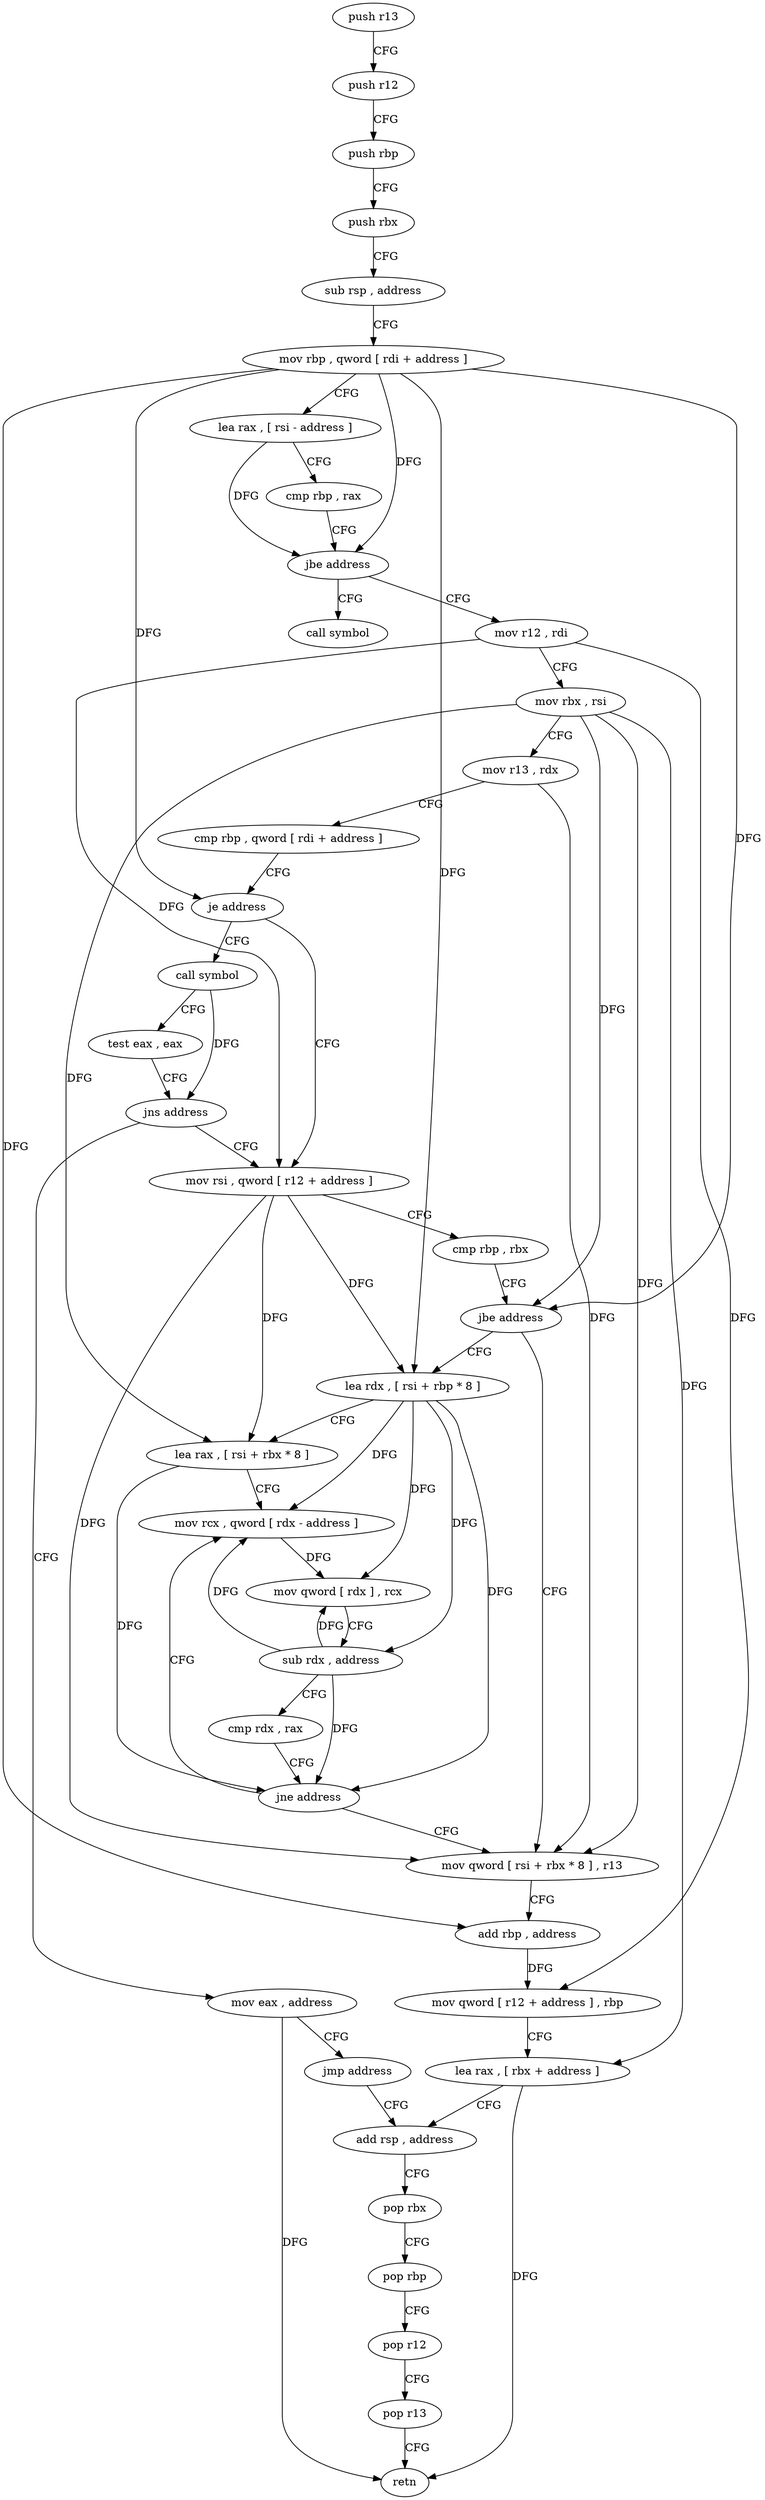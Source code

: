 digraph "func" {
"158970" [label = "push r13" ]
"158972" [label = "push r12" ]
"158974" [label = "push rbp" ]
"158975" [label = "push rbx" ]
"158976" [label = "sub rsp , address" ]
"158980" [label = "mov rbp , qword [ rdi + address ]" ]
"158984" [label = "lea rax , [ rsi - address ]" ]
"158988" [label = "cmp rbp , rax" ]
"158991" [label = "jbe address" ]
"159070" [label = "call symbol" ]
"158993" [label = "mov r12 , rdi" ]
"158996" [label = "mov rbx , rsi" ]
"158999" [label = "mov r13 , rdx" ]
"159002" [label = "cmp rbp , qword [ rdi + address ]" ]
"159006" [label = "je address" ]
"159075" [label = "call symbol" ]
"159008" [label = "mov rsi , qword [ r12 + address ]" ]
"159080" [label = "test eax , eax" ]
"159082" [label = "jns address" ]
"159084" [label = "mov eax , address" ]
"159013" [label = "cmp rbp , rbx" ]
"159016" [label = "jbe address" ]
"159042" [label = "mov qword [ rsi + rbx * 8 ] , r13" ]
"159018" [label = "lea rdx , [ rsi + rbp * 8 ]" ]
"159089" [label = "jmp address" ]
"159059" [label = "add rsp , address" ]
"159046" [label = "add rbp , address" ]
"159050" [label = "mov qword [ r12 + address ] , rbp" ]
"159055" [label = "lea rax , [ rbx + address ]" ]
"159022" [label = "lea rax , [ rsi + rbx * 8 ]" ]
"159026" [label = "mov rcx , qword [ rdx - address ]" ]
"159063" [label = "pop rbx" ]
"159064" [label = "pop rbp" ]
"159065" [label = "pop r12" ]
"159067" [label = "pop r13" ]
"159069" [label = "retn" ]
"159030" [label = "mov qword [ rdx ] , rcx" ]
"159033" [label = "sub rdx , address" ]
"159037" [label = "cmp rdx , rax" ]
"159040" [label = "jne address" ]
"158970" -> "158972" [ label = "CFG" ]
"158972" -> "158974" [ label = "CFG" ]
"158974" -> "158975" [ label = "CFG" ]
"158975" -> "158976" [ label = "CFG" ]
"158976" -> "158980" [ label = "CFG" ]
"158980" -> "158984" [ label = "CFG" ]
"158980" -> "158991" [ label = "DFG" ]
"158980" -> "159006" [ label = "DFG" ]
"158980" -> "159016" [ label = "DFG" ]
"158980" -> "159046" [ label = "DFG" ]
"158980" -> "159018" [ label = "DFG" ]
"158984" -> "158988" [ label = "CFG" ]
"158984" -> "158991" [ label = "DFG" ]
"158988" -> "158991" [ label = "CFG" ]
"158991" -> "159070" [ label = "CFG" ]
"158991" -> "158993" [ label = "CFG" ]
"158993" -> "158996" [ label = "CFG" ]
"158993" -> "159008" [ label = "DFG" ]
"158993" -> "159050" [ label = "DFG" ]
"158996" -> "158999" [ label = "CFG" ]
"158996" -> "159016" [ label = "DFG" ]
"158996" -> "159042" [ label = "DFG" ]
"158996" -> "159055" [ label = "DFG" ]
"158996" -> "159022" [ label = "DFG" ]
"158999" -> "159002" [ label = "CFG" ]
"158999" -> "159042" [ label = "DFG" ]
"159002" -> "159006" [ label = "CFG" ]
"159006" -> "159075" [ label = "CFG" ]
"159006" -> "159008" [ label = "CFG" ]
"159075" -> "159080" [ label = "CFG" ]
"159075" -> "159082" [ label = "DFG" ]
"159008" -> "159013" [ label = "CFG" ]
"159008" -> "159042" [ label = "DFG" ]
"159008" -> "159018" [ label = "DFG" ]
"159008" -> "159022" [ label = "DFG" ]
"159080" -> "159082" [ label = "CFG" ]
"159082" -> "159008" [ label = "CFG" ]
"159082" -> "159084" [ label = "CFG" ]
"159084" -> "159089" [ label = "CFG" ]
"159084" -> "159069" [ label = "DFG" ]
"159013" -> "159016" [ label = "CFG" ]
"159016" -> "159042" [ label = "CFG" ]
"159016" -> "159018" [ label = "CFG" ]
"159042" -> "159046" [ label = "CFG" ]
"159018" -> "159022" [ label = "CFG" ]
"159018" -> "159026" [ label = "DFG" ]
"159018" -> "159030" [ label = "DFG" ]
"159018" -> "159033" [ label = "DFG" ]
"159018" -> "159040" [ label = "DFG" ]
"159089" -> "159059" [ label = "CFG" ]
"159059" -> "159063" [ label = "CFG" ]
"159046" -> "159050" [ label = "DFG" ]
"159050" -> "159055" [ label = "CFG" ]
"159055" -> "159059" [ label = "CFG" ]
"159055" -> "159069" [ label = "DFG" ]
"159022" -> "159026" [ label = "CFG" ]
"159022" -> "159040" [ label = "DFG" ]
"159026" -> "159030" [ label = "DFG" ]
"159063" -> "159064" [ label = "CFG" ]
"159064" -> "159065" [ label = "CFG" ]
"159065" -> "159067" [ label = "CFG" ]
"159067" -> "159069" [ label = "CFG" ]
"159030" -> "159033" [ label = "CFG" ]
"159033" -> "159037" [ label = "CFG" ]
"159033" -> "159026" [ label = "DFG" ]
"159033" -> "159030" [ label = "DFG" ]
"159033" -> "159040" [ label = "DFG" ]
"159037" -> "159040" [ label = "CFG" ]
"159040" -> "159026" [ label = "CFG" ]
"159040" -> "159042" [ label = "CFG" ]
}
